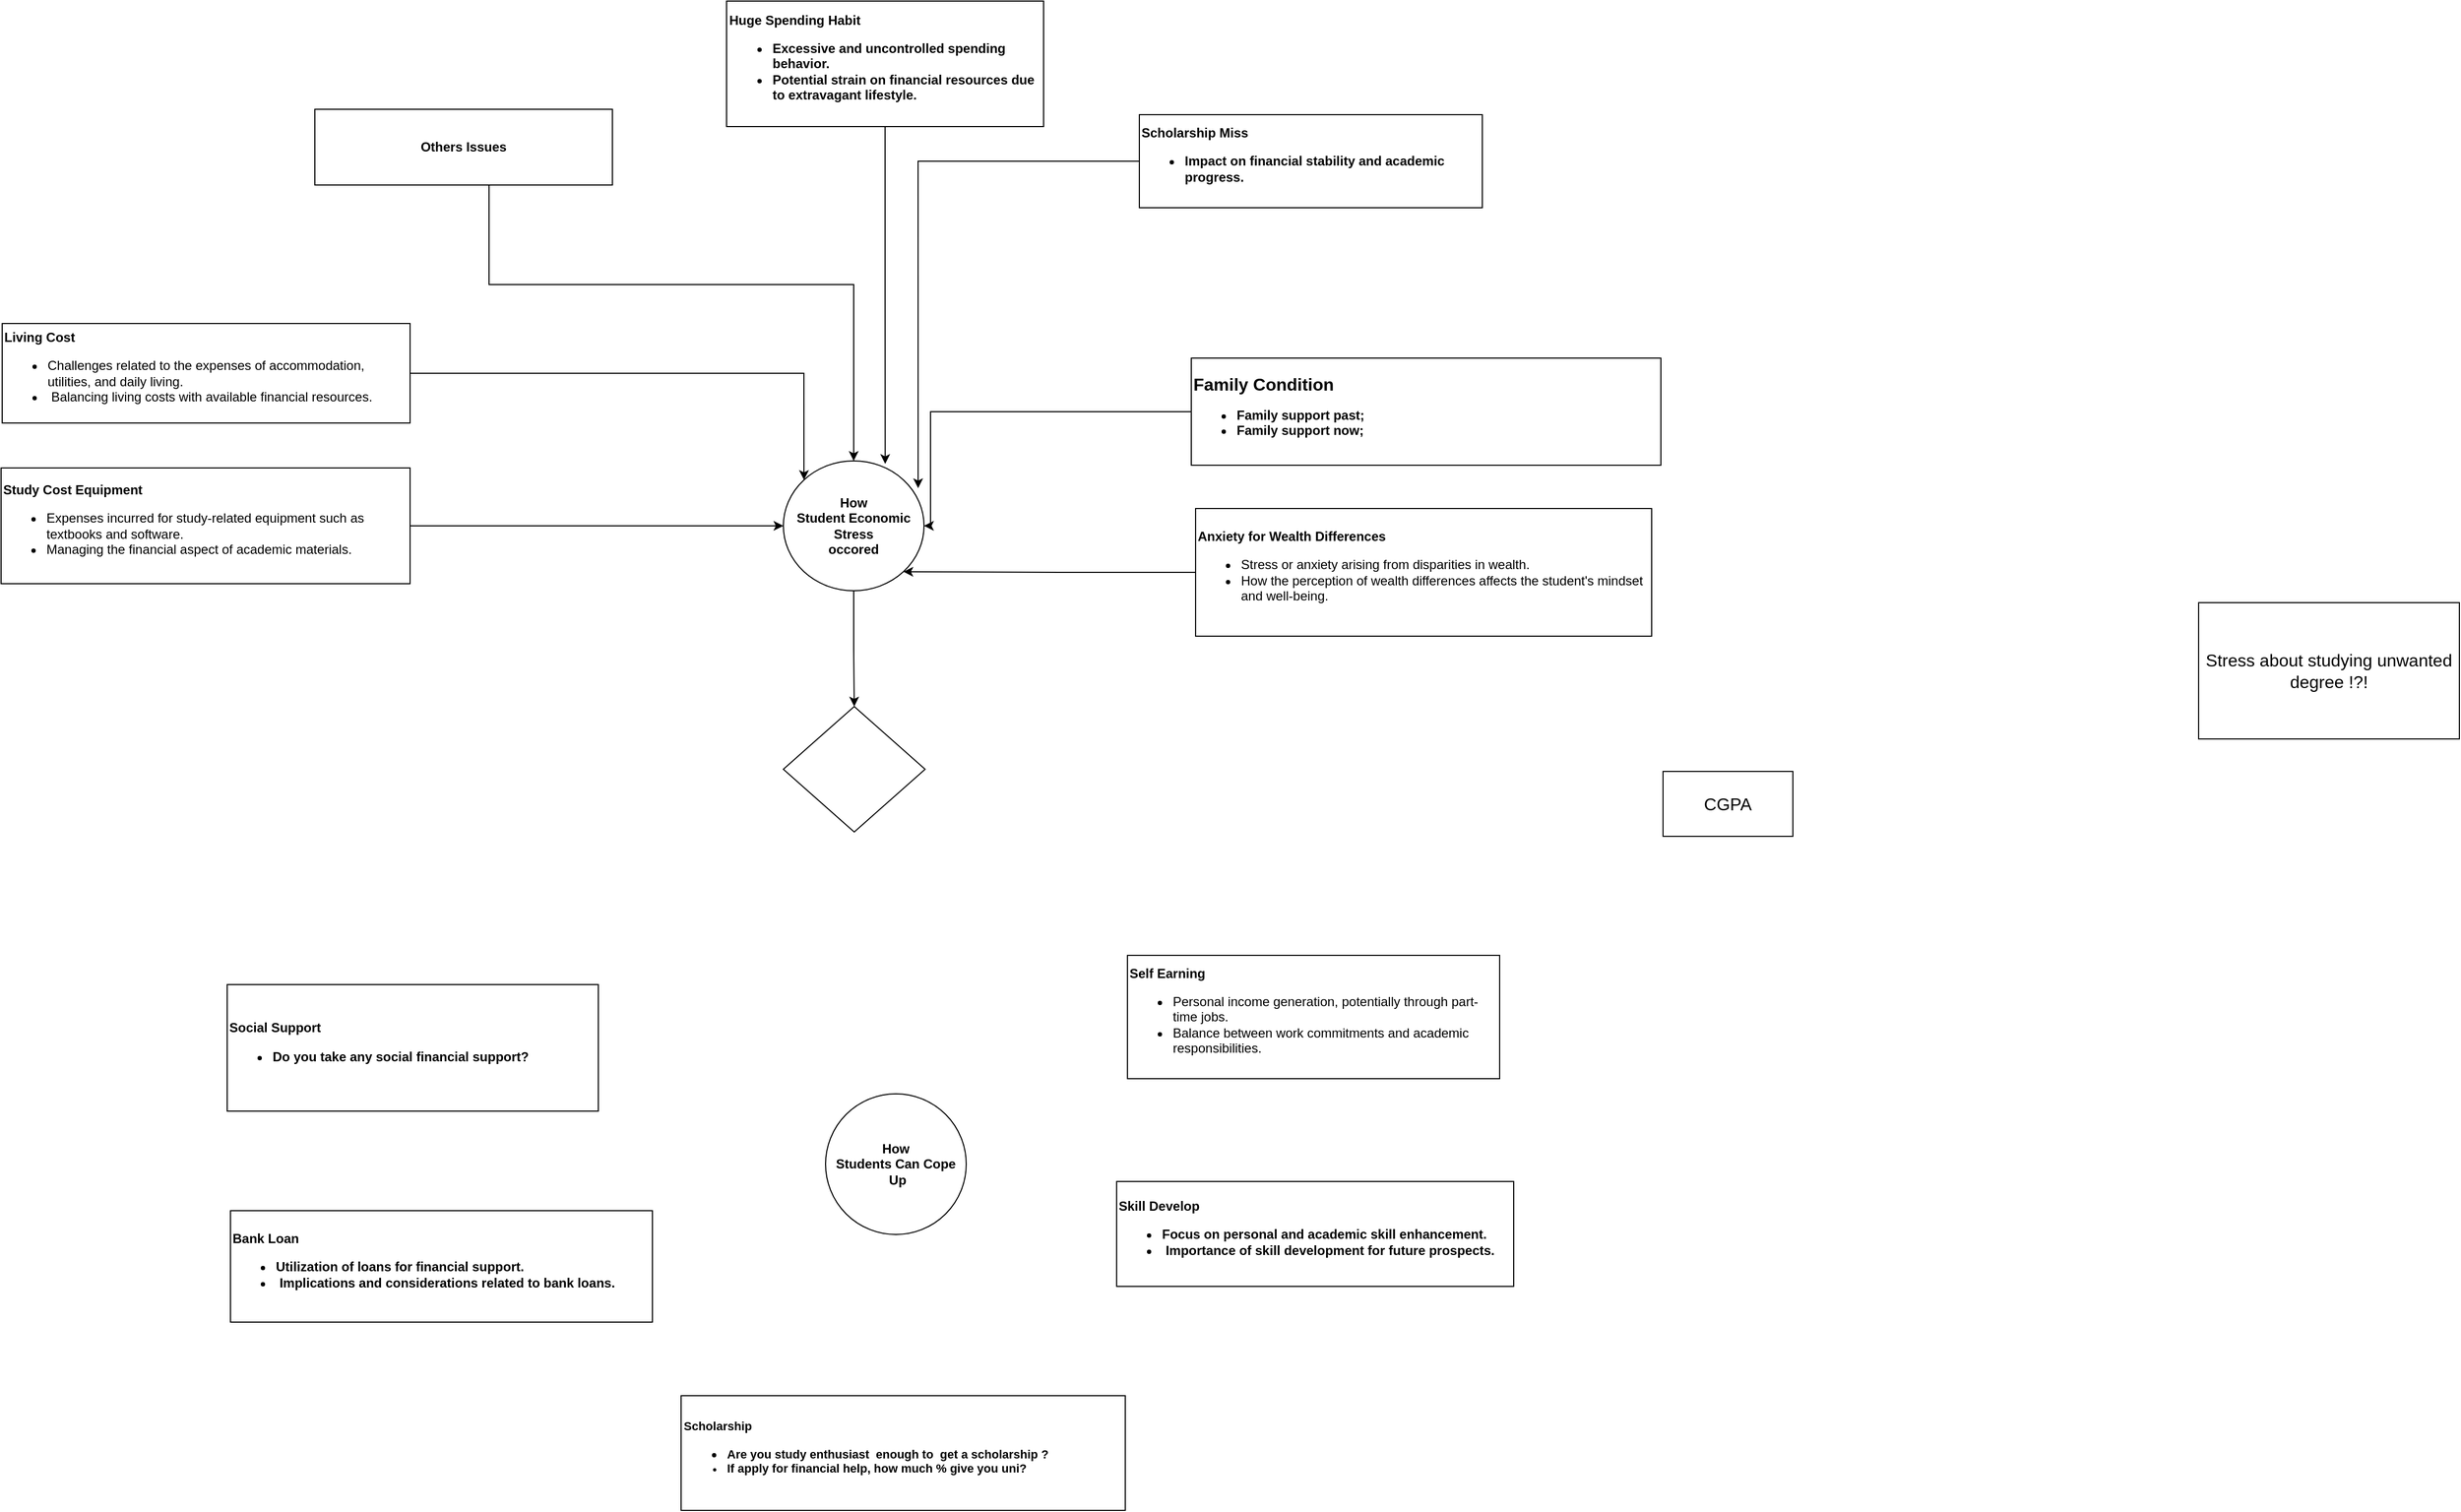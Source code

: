 <mxfile version="22.1.0" type="github">
  <diagram name="Page-1" id="giDHEeXzCqw7Mk6FE-td">
    <mxGraphModel dx="3056" dy="2306" grid="0" gridSize="10" guides="1" tooltips="1" connect="1" arrows="1" fold="1" page="1" pageScale="1" pageWidth="850" pageHeight="1100" math="0" shadow="0">
      <root>
        <mxCell id="0" />
        <mxCell id="1" parent="0" />
        <mxCell id="dNjB-bx8Fn72y2OTrxXD-1" style="edgeStyle=orthogonalEdgeStyle;rounded=0;orthogonalLoop=1;jettySize=auto;html=1;entryX=0.5;entryY=0;entryDx=0;entryDy=0;" edge="1" parent="1" source="RioY9GQPINJHXDq_88uB-1" target="B3kyMHNOTuuTRi2bmLed-1">
          <mxGeometry relative="1" as="geometry" />
        </mxCell>
        <mxCell id="RioY9GQPINJHXDq_88uB-1" value="&lt;b&gt;How&lt;br&gt;Student Economic Stress&lt;br&gt;occored&lt;br&gt;&lt;/b&gt;" style="ellipse;whiteSpace=wrap;html=1;" parent="1" vertex="1">
          <mxGeometry x="378" y="385" width="130" height="120" as="geometry" />
        </mxCell>
        <mxCell id="B3kyMHNOTuuTRi2bmLed-5" style="edgeStyle=orthogonalEdgeStyle;rounded=0;orthogonalLoop=1;jettySize=auto;html=1;exitX=0.5;exitY=1;exitDx=0;exitDy=0;" parent="1" source="RioY9GQPINJHXDq_88uB-2" target="RioY9GQPINJHXDq_88uB-1" edge="1">
          <mxGeometry relative="1" as="geometry">
            <mxPoint x="106" y="136" as="sourcePoint" />
            <Array as="points">
              <mxPoint x="106" y="130" />
              <mxPoint x="106" y="222" />
              <mxPoint x="443" y="222" />
            </Array>
          </mxGeometry>
        </mxCell>
        <mxCell id="RioY9GQPINJHXDq_88uB-2" value="&lt;b&gt;Others Issues&lt;/b&gt;" style="rounded=0;whiteSpace=wrap;html=1;" parent="1" vertex="1">
          <mxGeometry x="-55" y="60" width="275" height="70" as="geometry" />
        </mxCell>
        <mxCell id="RioY9GQPINJHXDq_88uB-3" value="&lt;b&gt;Huge Spending Habit&lt;br&gt;&lt;ul&gt;&lt;li&gt;Excessive and uncontrolled spending behavior.&amp;nbsp;&lt;/li&gt;&lt;li&gt;Potential strain on financial resources due to extravagant lifestyle.&lt;/li&gt;&lt;/ul&gt;&lt;/b&gt;" style="rounded=0;whiteSpace=wrap;html=1;align=left;" parent="1" vertex="1">
          <mxGeometry x="325.5" y="-40" width="293" height="116" as="geometry" />
        </mxCell>
        <mxCell id="RioY9GQPINJHXDq_88uB-4" value="&lt;b&gt;Scholarship Miss&lt;/b&gt;&lt;br&gt;&lt;ul&gt;&lt;li&gt;&lt;b&gt;Impact on financial stability and academic progress.&lt;/b&gt;&lt;/li&gt;&lt;/ul&gt;" style="rounded=0;whiteSpace=wrap;html=1;align=left;" parent="1" vertex="1">
          <mxGeometry x="707" y="65" width="317" height="86" as="geometry" />
        </mxCell>
        <mxCell id="B3kyMHNOTuuTRi2bmLed-3" style="edgeStyle=orthogonalEdgeStyle;rounded=0;orthogonalLoop=1;jettySize=auto;html=1;entryX=0;entryY=0;entryDx=0;entryDy=0;" parent="1" source="RioY9GQPINJHXDq_88uB-5" target="RioY9GQPINJHXDq_88uB-1" edge="1">
          <mxGeometry relative="1" as="geometry">
            <mxPoint x="369.636" y="277.818" as="targetPoint" />
          </mxGeometry>
        </mxCell>
        <mxCell id="RioY9GQPINJHXDq_88uB-5" value="&lt;b&gt;Living Cost&lt;/b&gt;&lt;br&gt;&lt;ul&gt;&lt;li&gt;Challenges related to the expenses of accommodation, utilities, and daily living.&lt;/li&gt;&lt;li&gt;&amp;nbsp;Balancing living costs with available financial resources.&lt;/li&gt;&lt;/ul&gt;" style="rounded=0;whiteSpace=wrap;html=1;align=left;" parent="1" vertex="1">
          <mxGeometry x="-344" y="258" width="377" height="92" as="geometry" />
        </mxCell>
        <mxCell id="B3kyMHNOTuuTRi2bmLed-10" style="edgeStyle=orthogonalEdgeStyle;rounded=0;orthogonalLoop=1;jettySize=auto;html=1;" parent="1" source="RioY9GQPINJHXDq_88uB-6" target="RioY9GQPINJHXDq_88uB-1" edge="1">
          <mxGeometry relative="1" as="geometry">
            <Array as="points">
              <mxPoint x="514" y="340" />
              <mxPoint x="514" y="445" />
            </Array>
          </mxGeometry>
        </mxCell>
        <mxCell id="RioY9GQPINJHXDq_88uB-6" value="&lt;b style=&quot;&quot;&gt;&lt;span style=&quot;font-size: 16px;&quot;&gt;Family Condition&amp;nbsp;&lt;/span&gt;&lt;br&gt;&lt;ul&gt;&lt;li&gt;&lt;span style=&quot;background-color: transparent; font-family: Arial, sans-serif;&quot;&gt;Family support past;&amp;nbsp;&lt;/span&gt;&lt;br&gt;&lt;/li&gt;&lt;li&gt;&lt;span style=&quot;font-family: Arial, sans-serif; background-color: transparent; font-variant-numeric: normal; font-variant-east-asian: normal; font-variant-alternates: normal; font-variant-position: normal; vertical-align: baseline;&quot;&gt;&lt;font style=&quot;font-size: 12px;&quot;&gt;Family support now;&amp;nbsp;&lt;/font&gt;&lt;/span&gt;&lt;/li&gt;&lt;/ul&gt;&lt;/b&gt;&lt;p style=&quot;line-height: 1.8; margin-left: 144pt; margin-top: 0pt; margin-bottom: 0pt;&quot; dir=&quot;ltr&quot;&gt;&lt;/p&gt;&lt;p style=&quot;line-height: 1.8; margin-left: 144pt; margin-top: 0pt; margin-bottom: 0pt;&quot; dir=&quot;ltr&quot;&gt;&lt;/p&gt;&lt;div style=&quot;&quot;&gt;&lt;/div&gt;&lt;p style=&quot;&quot;&gt;&lt;/p&gt;&lt;p&gt;&lt;/p&gt;&lt;span id=&quot;docs-internal-guid-e3f19381-7fff-3e35-3ddc-5be22db2a7ea&quot;&gt;&lt;/span&gt;" style="rounded=0;whiteSpace=wrap;html=1;align=left;" parent="1" vertex="1">
          <mxGeometry x="755" y="290" width="434" height="99" as="geometry" />
        </mxCell>
        <mxCell id="RioY9GQPINJHXDq_88uB-7" value="&lt;b&gt;Anxiety for Wealth Differences&amp;nbsp;&lt;br&gt;&lt;/b&gt;&lt;ul&gt;&lt;li&gt;Stress or anxiety arising from disparities in wealth.&amp;nbsp;&lt;/li&gt;&lt;li&gt;How the perception of wealth differences affects the student&#39;s mindset and well-being.&lt;/li&gt;&lt;/ul&gt;" style="rounded=0;whiteSpace=wrap;html=1;align=left;" parent="1" vertex="1">
          <mxGeometry x="759" y="429" width="421.5" height="118" as="geometry" />
        </mxCell>
        <mxCell id="B3kyMHNOTuuTRi2bmLed-2" style="edgeStyle=orthogonalEdgeStyle;rounded=0;orthogonalLoop=1;jettySize=auto;html=1;entryX=0;entryY=0.5;entryDx=0;entryDy=0;" parent="1" source="RioY9GQPINJHXDq_88uB-8" target="RioY9GQPINJHXDq_88uB-1" edge="1">
          <mxGeometry relative="1" as="geometry" />
        </mxCell>
        <mxCell id="RioY9GQPINJHXDq_88uB-8" value="&lt;b&gt;Study Cost Equipment&lt;/b&gt;&lt;br&gt;&lt;ul&gt;&lt;li&gt;Expenses incurred for study-related equipment such as textbooks and software.&amp;nbsp;&lt;/li&gt;&lt;li&gt;Managing the financial aspect of academic materials.&lt;/li&gt;&lt;/ul&gt;" style="rounded=0;whiteSpace=wrap;html=1;align=left;" parent="1" vertex="1">
          <mxGeometry x="-345" y="391.5" width="378" height="107" as="geometry" />
        </mxCell>
        <mxCell id="RioY9GQPINJHXDq_88uB-9" value="&lt;b&gt;How&lt;br&gt;Students Can Cope&lt;br&gt;&amp;nbsp;Up&lt;/b&gt;" style="ellipse;whiteSpace=wrap;html=1;aspect=fixed;" parent="1" vertex="1">
          <mxGeometry x="417" y="970" width="130" height="130" as="geometry" />
        </mxCell>
        <mxCell id="RioY9GQPINJHXDq_88uB-10" value="&lt;b&gt;Self Earning&lt;/b&gt;&lt;br&gt;&lt;ul&gt;&lt;li&gt;Personal income generation, potentially through part-time jobs.&amp;nbsp;&lt;/li&gt;&lt;li&gt;Balance between work commitments and academic responsibilities.&lt;/li&gt;&lt;/ul&gt;" style="rounded=0;whiteSpace=wrap;html=1;align=left;" parent="1" vertex="1">
          <mxGeometry x="696" y="842" width="344" height="114" as="geometry" />
        </mxCell>
        <mxCell id="RioY9GQPINJHXDq_88uB-11" value="&lt;b&gt;Social Support&lt;/b&gt;&lt;br&gt;&lt;ul&gt;&lt;li&gt;&lt;b&gt;Do you take any social financial support?&lt;/b&gt;&lt;/li&gt;&lt;/ul&gt;" style="rounded=0;whiteSpace=wrap;html=1;align=left;" parent="1" vertex="1">
          <mxGeometry x="-136" y="869" width="343" height="117" as="geometry" />
        </mxCell>
        <mxCell id="RioY9GQPINJHXDq_88uB-12" value="&lt;b&gt;Bank Loan&lt;/b&gt;&lt;br&gt;&lt;ul style=&quot;&quot;&gt;&lt;li style=&quot;&quot;&gt;&lt;b&gt;Utilization of loans for financial support.&lt;/b&gt;&lt;/li&gt;&lt;li style=&quot;&quot;&gt;&lt;b&gt;&amp;nbsp;Implications and considerations related to bank loans.&lt;/b&gt;&lt;br&gt;&lt;/li&gt;&lt;/ul&gt;" style="rounded=0;whiteSpace=wrap;html=1;align=left;" parent="1" vertex="1">
          <mxGeometry x="-133" y="1078" width="390" height="103" as="geometry" />
        </mxCell>
        <mxCell id="RioY9GQPINJHXDq_88uB-16" value="&lt;b style=&quot;font-size: 11px;&quot;&gt;Scholarship&lt;/b&gt;&lt;br&gt;&lt;ul style=&quot;&quot;&gt;&lt;li style=&quot;&quot;&gt;&lt;b style=&quot;font-size: 11px;&quot;&gt;Are you study &lt;/b&gt;&lt;span style=&quot;font-size: 11px;&quot;&gt;&lt;b&gt;enthusiast&lt;/b&gt;&lt;/span&gt;&lt;b style=&quot;font-size: 11px;&quot;&gt;&amp;nbsp;&amp;nbsp;enough to&amp;nbsp; get a scholarship ?&lt;/b&gt;&lt;br&gt;&lt;/li&gt;&lt;li style=&quot;font-size: 11px; font-weight: bold;&quot;&gt;&lt;b&gt;If apply for financial help, how much % give you uni?&lt;/b&gt;&lt;/li&gt;&lt;/ul&gt;" style="rounded=0;whiteSpace=wrap;html=1;align=left;" parent="1" vertex="1">
          <mxGeometry x="283.5" y="1249" width="410.5" height="106" as="geometry" />
        </mxCell>
        <mxCell id="RioY9GQPINJHXDq_88uB-17" value="&lt;b&gt;Skill Develop&amp;nbsp;&lt;/b&gt;&lt;br&gt;&lt;ul&gt;&lt;li&gt;&lt;b&gt;Focus on personal and academic skill enhancement.&lt;/b&gt;&lt;/li&gt;&lt;li&gt;&lt;b&gt;&amp;nbsp;Importance of skill development for future prospects.&lt;/b&gt;&lt;/li&gt;&lt;/ul&gt;" style="rounded=0;whiteSpace=wrap;html=1;align=left;" parent="1" vertex="1">
          <mxGeometry x="686" y="1051" width="367" height="97" as="geometry" />
        </mxCell>
        <mxCell id="B3kyMHNOTuuTRi2bmLed-1" value="" style="rhombus;whiteSpace=wrap;html=1;" parent="1" vertex="1">
          <mxGeometry x="378" y="612" width="131" height="116" as="geometry" />
        </mxCell>
        <mxCell id="B3kyMHNOTuuTRi2bmLed-6" style="edgeStyle=orthogonalEdgeStyle;rounded=0;orthogonalLoop=1;jettySize=auto;html=1;entryX=0.724;entryY=0.023;entryDx=0;entryDy=0;entryPerimeter=0;" parent="1" source="RioY9GQPINJHXDq_88uB-3" target="RioY9GQPINJHXDq_88uB-1" edge="1">
          <mxGeometry relative="1" as="geometry" />
        </mxCell>
        <mxCell id="B3kyMHNOTuuTRi2bmLed-9" style="edgeStyle=orthogonalEdgeStyle;rounded=0;orthogonalLoop=1;jettySize=auto;html=1;entryX=1;entryY=1;entryDx=0;entryDy=0;" parent="1" source="RioY9GQPINJHXDq_88uB-7" target="RioY9GQPINJHXDq_88uB-1" edge="1">
          <mxGeometry relative="1" as="geometry">
            <mxPoint x="493" y="493" as="targetPoint" />
          </mxGeometry>
        </mxCell>
        <mxCell id="B3kyMHNOTuuTRi2bmLed-11" style="edgeStyle=orthogonalEdgeStyle;rounded=0;orthogonalLoop=1;jettySize=auto;html=1;entryX=0.958;entryY=0.21;entryDx=0;entryDy=0;entryPerimeter=0;" parent="1" source="RioY9GQPINJHXDq_88uB-4" target="RioY9GQPINJHXDq_88uB-1" edge="1">
          <mxGeometry relative="1" as="geometry" />
        </mxCell>
        <mxCell id="6qkeYt31etBt61vRfqYl-1" value="CGPA" style="rounded=0;whiteSpace=wrap;html=1;fontSize=16;" parent="1" vertex="1">
          <mxGeometry x="1191" y="672" width="120" height="60" as="geometry" />
        </mxCell>
        <mxCell id="6qkeYt31etBt61vRfqYl-2" value="Stress about studying unwanted degree !?!" style="rounded=0;whiteSpace=wrap;html=1;fontSize=16;direction=south;" parent="1" vertex="1">
          <mxGeometry x="1686" y="516" width="241" height="126" as="geometry" />
        </mxCell>
      </root>
    </mxGraphModel>
  </diagram>
</mxfile>
